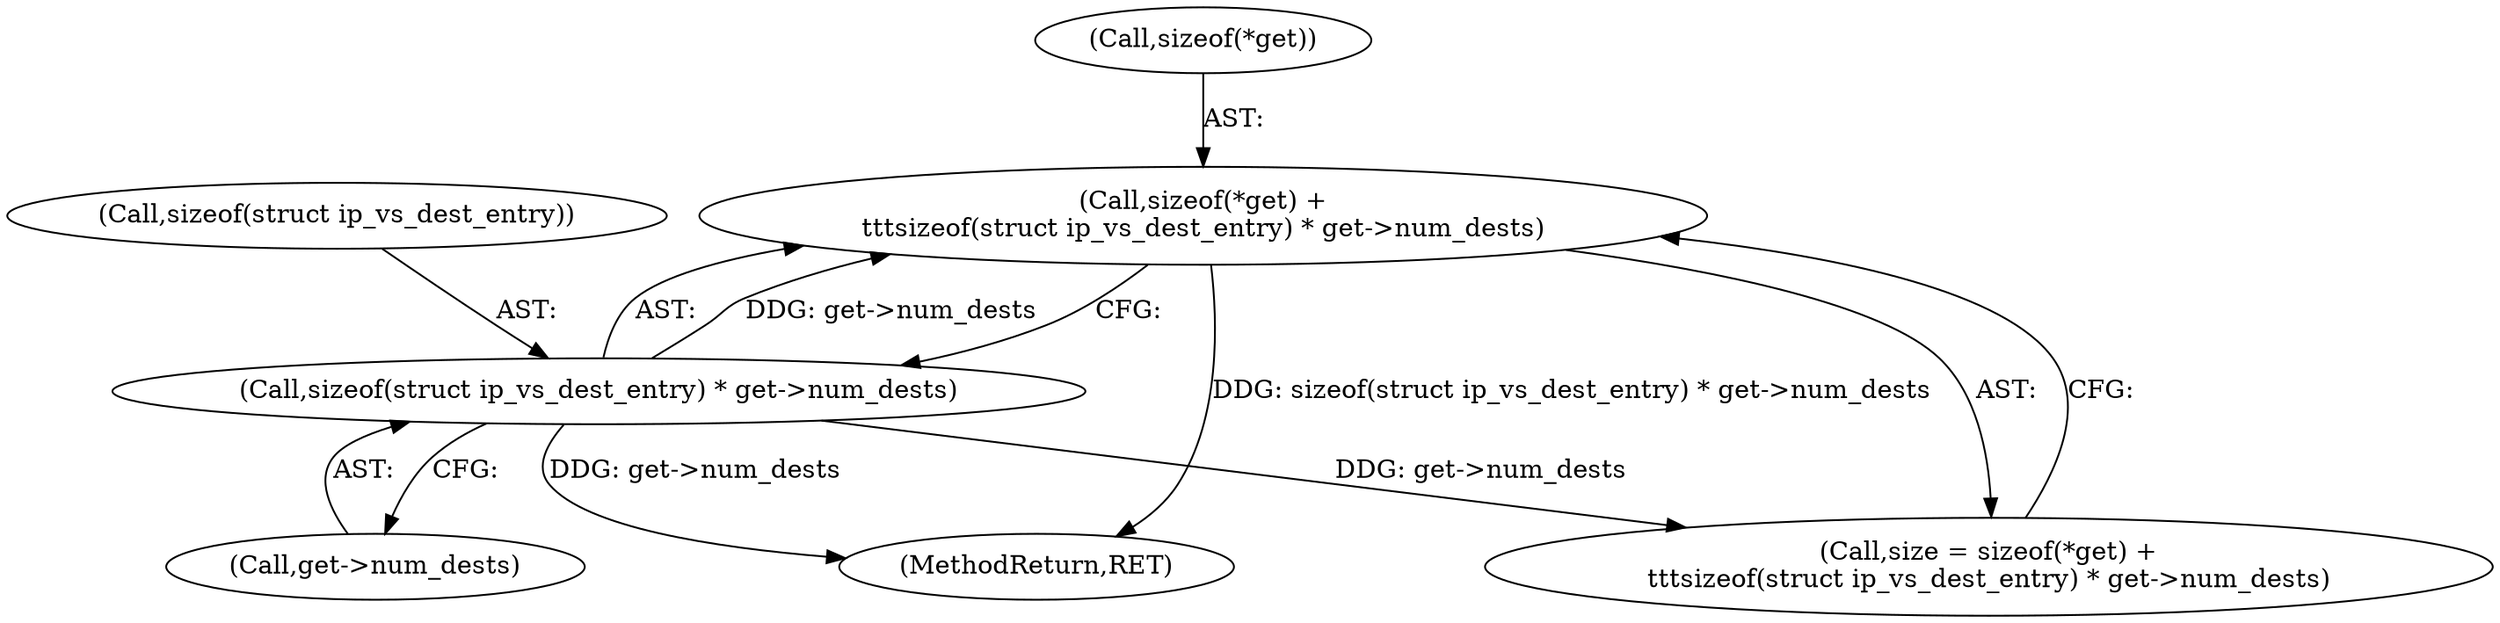 digraph "0_linux_04bcef2a83f40c6db24222b27a52892cba39dffb@API" {
"1000370" [label="(Call,sizeof(*get) +\n\t\t\tsizeof(struct ip_vs_dest_entry) * get->num_dests)"];
"1000374" [label="(Call,sizeof(struct ip_vs_dest_entry) * get->num_dests)"];
"1000375" [label="(Call,sizeof(struct ip_vs_dest_entry))"];
"1000370" [label="(Call,sizeof(*get) +\n\t\t\tsizeof(struct ip_vs_dest_entry) * get->num_dests)"];
"1000377" [label="(Call,get->num_dests)"];
"1000520" [label="(MethodReturn,RET)"];
"1000374" [label="(Call,sizeof(struct ip_vs_dest_entry) * get->num_dests)"];
"1000371" [label="(Call,sizeof(*get))"];
"1000368" [label="(Call,size = sizeof(*get) +\n\t\t\tsizeof(struct ip_vs_dest_entry) * get->num_dests)"];
"1000370" -> "1000368"  [label="AST: "];
"1000370" -> "1000374"  [label="CFG: "];
"1000371" -> "1000370"  [label="AST: "];
"1000374" -> "1000370"  [label="AST: "];
"1000368" -> "1000370"  [label="CFG: "];
"1000370" -> "1000520"  [label="DDG: sizeof(struct ip_vs_dest_entry) * get->num_dests"];
"1000374" -> "1000370"  [label="DDG: get->num_dests"];
"1000374" -> "1000377"  [label="CFG: "];
"1000375" -> "1000374"  [label="AST: "];
"1000377" -> "1000374"  [label="AST: "];
"1000374" -> "1000520"  [label="DDG: get->num_dests"];
"1000374" -> "1000368"  [label="DDG: get->num_dests"];
}
